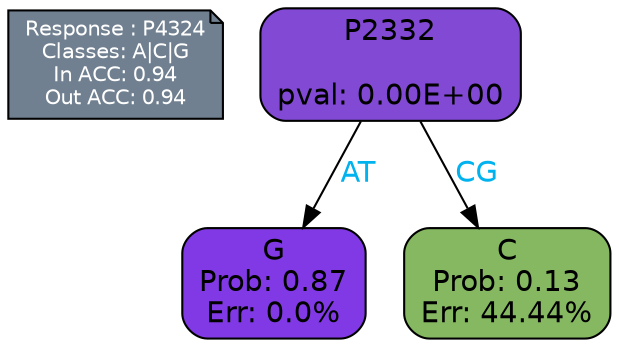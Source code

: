 digraph Tree {
node [shape=box, style="filled, rounded", color="black", fontname=helvetica] ;
graph [ranksep=equally, splines=polylines, bgcolor=transparent, dpi=600] ;
edge [fontname=helvetica] ;
LEGEND [label="Response : P4324
Classes: A|C|G
In ACC: 0.94
Out ACC: 0.94
",shape=note,align=left,style=filled,fillcolor="slategray",fontcolor="white",fontsize=10];1 [label="P2332

pval: 0.00E+00", fillcolor="#8149d4"] ;
2 [label="G
Prob: 0.87
Err: 0.0%", fillcolor="#8139e5"] ;
3 [label="C
Prob: 0.13
Err: 44.44%", fillcolor="#85b861"] ;
1 -> 2 [label="AT",fontcolor=deepskyblue2] ;
1 -> 3 [label="CG",fontcolor=deepskyblue2] ;
{rank = same; 2;3;}{rank = same; LEGEND;1;}}